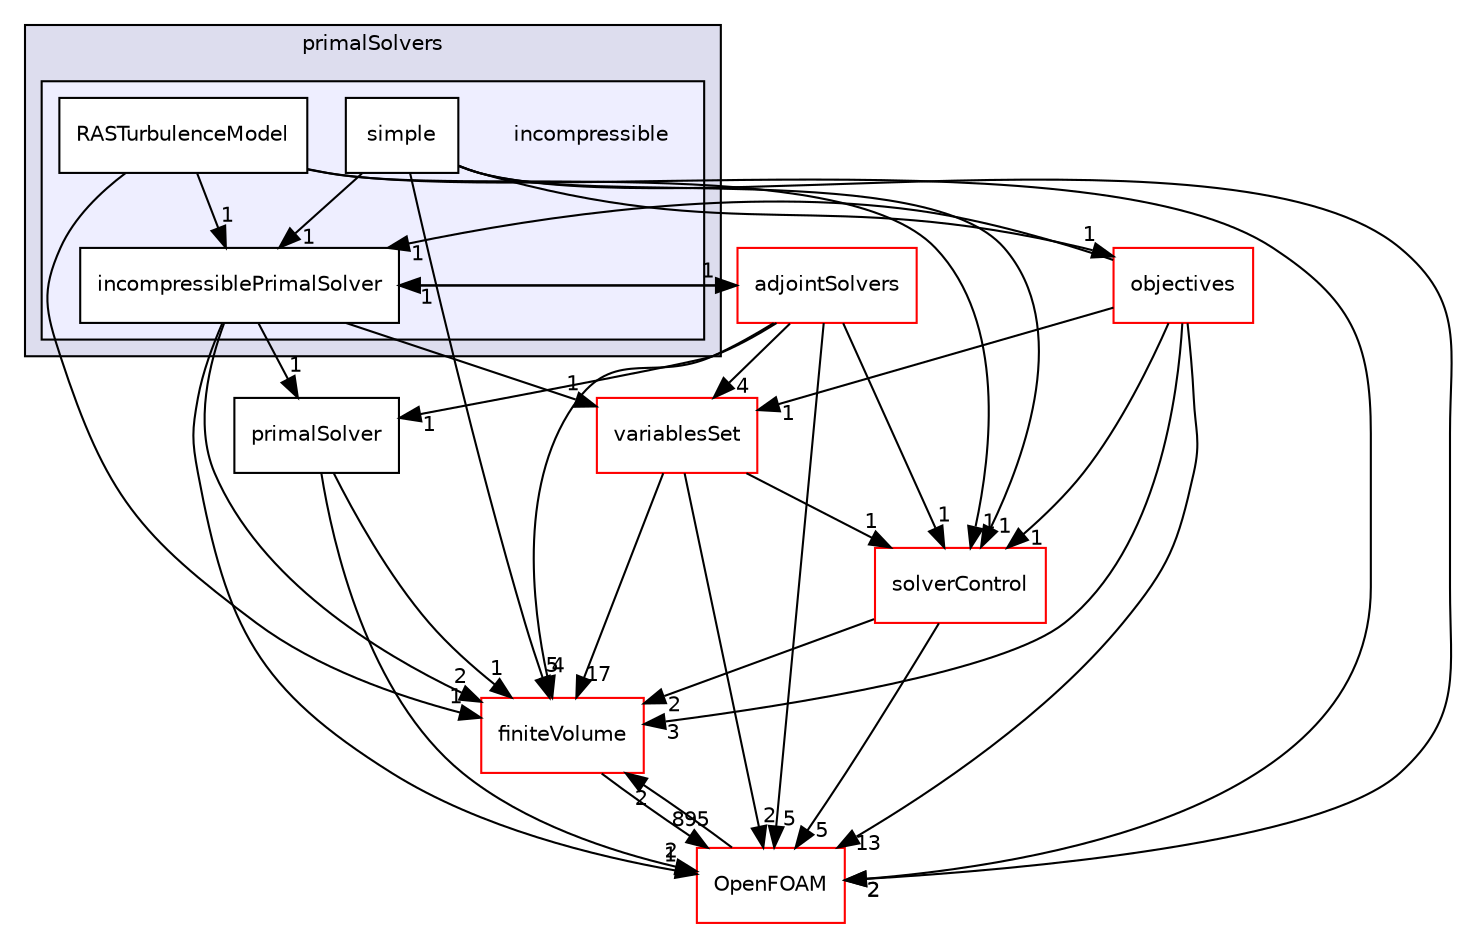 digraph "src/optimisation/adjointOptimisation/adjoint/solvers/primalSolvers/incompressible" {
  bgcolor=transparent;
  compound=true
  node [ fontsize="10", fontname="Helvetica"];
  edge [ labelfontsize="10", labelfontname="Helvetica"];
  subgraph clusterdir_35080156185aa14840755a50bbfcd980 {
    graph [ bgcolor="#ddddee", pencolor="black", label="primalSolvers" fontname="Helvetica", fontsize="10", URL="dir_35080156185aa14840755a50bbfcd980.html"]
  subgraph clusterdir_63917a551ed1d85d2b13384e919fb65d {
    graph [ bgcolor="#eeeeff", pencolor="black", label="" URL="dir_63917a551ed1d85d2b13384e919fb65d.html"];
    dir_63917a551ed1d85d2b13384e919fb65d [shape=plaintext label="incompressible"];
    dir_5aba0a8c5faa23d3d989f917678c366c [shape=box label="incompressiblePrimalSolver" color="black" fillcolor="white" style="filled" URL="dir_5aba0a8c5faa23d3d989f917678c366c.html"];
    dir_2802ea3642f1b146b1ed1de625c5107a [shape=box label="RASTurbulenceModel" color="black" fillcolor="white" style="filled" URL="dir_2802ea3642f1b146b1ed1de625c5107a.html"];
    dir_b41213cbe00012fd75cb2627d1a206be [shape=box label="simple" color="black" fillcolor="white" style="filled" URL="dir_b41213cbe00012fd75cb2627d1a206be.html"];
  }
  }
  dir_9bd15774b555cf7259a6fa18f99fe99b [shape=box label="finiteVolume" color="red" URL="dir_9bd15774b555cf7259a6fa18f99fe99b.html"];
  dir_1b1529705a9baeac752d91ac401dda71 [shape=box label="objectives" color="red" URL="dir_1b1529705a9baeac752d91ac401dda71.html"];
  dir_e795448d0a5c64e27ea31dc3355a03a6 [shape=box label="adjointSolvers" color="red" URL="dir_e795448d0a5c64e27ea31dc3355a03a6.html"];
  dir_90fe3bfa42b62e6bdcb51b1590e7f00a [shape=box label="primalSolver" URL="dir_90fe3bfa42b62e6bdcb51b1590e7f00a.html"];
  dir_54e2bdabc2921f49c73b33c8cf47c961 [shape=box label="solverControl" color="red" URL="dir_54e2bdabc2921f49c73b33c8cf47c961.html"];
  dir_195a59111b2a8c42961aaea2cfc6eba5 [shape=box label="variablesSet" color="red" URL="dir_195a59111b2a8c42961aaea2cfc6eba5.html"];
  dir_c5473ff19b20e6ec4dfe5c310b3778a8 [shape=box label="OpenFOAM" color="red" URL="dir_c5473ff19b20e6ec4dfe5c310b3778a8.html"];
  dir_9bd15774b555cf7259a6fa18f99fe99b->dir_c5473ff19b20e6ec4dfe5c310b3778a8 [headlabel="895", labeldistance=1.5 headhref="dir_000814_002151.html"];
  dir_1b1529705a9baeac752d91ac401dda71->dir_9bd15774b555cf7259a6fa18f99fe99b [headlabel="3", labeldistance=1.5 headhref="dir_002825_000814.html"];
  dir_1b1529705a9baeac752d91ac401dda71->dir_5aba0a8c5faa23d3d989f917678c366c [headlabel="1", labeldistance=1.5 headhref="dir_002825_002903.html"];
  dir_1b1529705a9baeac752d91ac401dda71->dir_54e2bdabc2921f49c73b33c8cf47c961 [headlabel="1", labeldistance=1.5 headhref="dir_002825_002909.html"];
  dir_1b1529705a9baeac752d91ac401dda71->dir_195a59111b2a8c42961aaea2cfc6eba5 [headlabel="1", labeldistance=1.5 headhref="dir_002825_002915.html"];
  dir_1b1529705a9baeac752d91ac401dda71->dir_c5473ff19b20e6ec4dfe5c310b3778a8 [headlabel="13", labeldistance=1.5 headhref="dir_002825_002151.html"];
  dir_e795448d0a5c64e27ea31dc3355a03a6->dir_9bd15774b555cf7259a6fa18f99fe99b [headlabel="4", labeldistance=1.5 headhref="dir_002896_000814.html"];
  dir_e795448d0a5c64e27ea31dc3355a03a6->dir_90fe3bfa42b62e6bdcb51b1590e7f00a [headlabel="1", labeldistance=1.5 headhref="dir_002896_002907.html"];
  dir_e795448d0a5c64e27ea31dc3355a03a6->dir_5aba0a8c5faa23d3d989f917678c366c [headlabel="1", labeldistance=1.5 headhref="dir_002896_002903.html"];
  dir_e795448d0a5c64e27ea31dc3355a03a6->dir_54e2bdabc2921f49c73b33c8cf47c961 [headlabel="1", labeldistance=1.5 headhref="dir_002896_002909.html"];
  dir_e795448d0a5c64e27ea31dc3355a03a6->dir_195a59111b2a8c42961aaea2cfc6eba5 [headlabel="4", labeldistance=1.5 headhref="dir_002896_002915.html"];
  dir_e795448d0a5c64e27ea31dc3355a03a6->dir_c5473ff19b20e6ec4dfe5c310b3778a8 [headlabel="5", labeldistance=1.5 headhref="dir_002896_002151.html"];
  dir_b41213cbe00012fd75cb2627d1a206be->dir_9bd15774b555cf7259a6fa18f99fe99b [headlabel="5", labeldistance=1.5 headhref="dir_002905_000814.html"];
  dir_b41213cbe00012fd75cb2627d1a206be->dir_1b1529705a9baeac752d91ac401dda71 [headlabel="1", labeldistance=1.5 headhref="dir_002905_002825.html"];
  dir_b41213cbe00012fd75cb2627d1a206be->dir_5aba0a8c5faa23d3d989f917678c366c [headlabel="1", labeldistance=1.5 headhref="dir_002905_002903.html"];
  dir_b41213cbe00012fd75cb2627d1a206be->dir_54e2bdabc2921f49c73b33c8cf47c961 [headlabel="1", labeldistance=1.5 headhref="dir_002905_002909.html"];
  dir_b41213cbe00012fd75cb2627d1a206be->dir_c5473ff19b20e6ec4dfe5c310b3778a8 [headlabel="2", labeldistance=1.5 headhref="dir_002905_002151.html"];
  dir_90fe3bfa42b62e6bdcb51b1590e7f00a->dir_9bd15774b555cf7259a6fa18f99fe99b [headlabel="1", labeldistance=1.5 headhref="dir_002907_000814.html"];
  dir_90fe3bfa42b62e6bdcb51b1590e7f00a->dir_c5473ff19b20e6ec4dfe5c310b3778a8 [headlabel="2", labeldistance=1.5 headhref="dir_002907_002151.html"];
  dir_5aba0a8c5faa23d3d989f917678c366c->dir_9bd15774b555cf7259a6fa18f99fe99b [headlabel="2", labeldistance=1.5 headhref="dir_002903_000814.html"];
  dir_5aba0a8c5faa23d3d989f917678c366c->dir_e795448d0a5c64e27ea31dc3355a03a6 [headlabel="1", labeldistance=1.5 headhref="dir_002903_002896.html"];
  dir_5aba0a8c5faa23d3d989f917678c366c->dir_90fe3bfa42b62e6bdcb51b1590e7f00a [headlabel="1", labeldistance=1.5 headhref="dir_002903_002907.html"];
  dir_5aba0a8c5faa23d3d989f917678c366c->dir_195a59111b2a8c42961aaea2cfc6eba5 [headlabel="1", labeldistance=1.5 headhref="dir_002903_002915.html"];
  dir_5aba0a8c5faa23d3d989f917678c366c->dir_c5473ff19b20e6ec4dfe5c310b3778a8 [headlabel="1", labeldistance=1.5 headhref="dir_002903_002151.html"];
  dir_54e2bdabc2921f49c73b33c8cf47c961->dir_9bd15774b555cf7259a6fa18f99fe99b [headlabel="2", labeldistance=1.5 headhref="dir_002909_000814.html"];
  dir_54e2bdabc2921f49c73b33c8cf47c961->dir_c5473ff19b20e6ec4dfe5c310b3778a8 [headlabel="5", labeldistance=1.5 headhref="dir_002909_002151.html"];
  dir_195a59111b2a8c42961aaea2cfc6eba5->dir_9bd15774b555cf7259a6fa18f99fe99b [headlabel="17", labeldistance=1.5 headhref="dir_002915_000814.html"];
  dir_195a59111b2a8c42961aaea2cfc6eba5->dir_54e2bdabc2921f49c73b33c8cf47c961 [headlabel="1", labeldistance=1.5 headhref="dir_002915_002909.html"];
  dir_195a59111b2a8c42961aaea2cfc6eba5->dir_c5473ff19b20e6ec4dfe5c310b3778a8 [headlabel="2", labeldistance=1.5 headhref="dir_002915_002151.html"];
  dir_2802ea3642f1b146b1ed1de625c5107a->dir_9bd15774b555cf7259a6fa18f99fe99b [headlabel="1", labeldistance=1.5 headhref="dir_002904_000814.html"];
  dir_2802ea3642f1b146b1ed1de625c5107a->dir_5aba0a8c5faa23d3d989f917678c366c [headlabel="1", labeldistance=1.5 headhref="dir_002904_002903.html"];
  dir_2802ea3642f1b146b1ed1de625c5107a->dir_54e2bdabc2921f49c73b33c8cf47c961 [headlabel="1", labeldistance=1.5 headhref="dir_002904_002909.html"];
  dir_2802ea3642f1b146b1ed1de625c5107a->dir_c5473ff19b20e6ec4dfe5c310b3778a8 [headlabel="2", labeldistance=1.5 headhref="dir_002904_002151.html"];
  dir_c5473ff19b20e6ec4dfe5c310b3778a8->dir_9bd15774b555cf7259a6fa18f99fe99b [headlabel="2", labeldistance=1.5 headhref="dir_002151_000814.html"];
}
